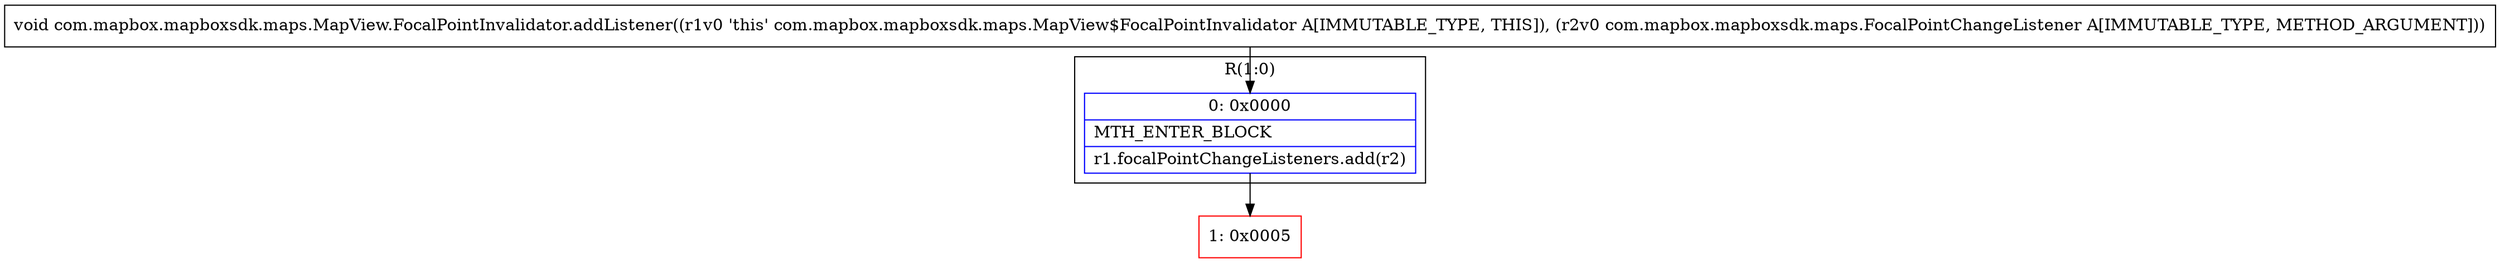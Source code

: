 digraph "CFG forcom.mapbox.mapboxsdk.maps.MapView.FocalPointInvalidator.addListener(Lcom\/mapbox\/mapboxsdk\/maps\/FocalPointChangeListener;)V" {
subgraph cluster_Region_1414363844 {
label = "R(1:0)";
node [shape=record,color=blue];
Node_0 [shape=record,label="{0\:\ 0x0000|MTH_ENTER_BLOCK\l|r1.focalPointChangeListeners.add(r2)\l}"];
}
Node_1 [shape=record,color=red,label="{1\:\ 0x0005}"];
MethodNode[shape=record,label="{void com.mapbox.mapboxsdk.maps.MapView.FocalPointInvalidator.addListener((r1v0 'this' com.mapbox.mapboxsdk.maps.MapView$FocalPointInvalidator A[IMMUTABLE_TYPE, THIS]), (r2v0 com.mapbox.mapboxsdk.maps.FocalPointChangeListener A[IMMUTABLE_TYPE, METHOD_ARGUMENT])) }"];
MethodNode -> Node_0;
Node_0 -> Node_1;
}

